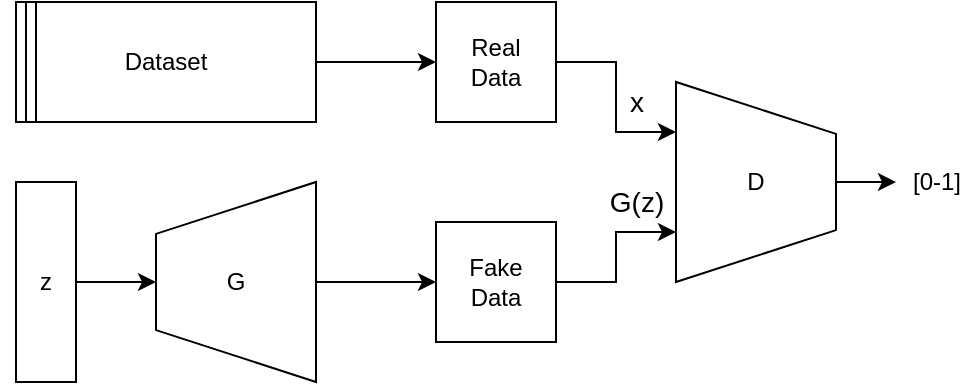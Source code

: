 <mxfile version="14.6.1" type="device"><diagram id="_rg-O4Fw_jjg4sGqoDM7" name="Page-1"><mxGraphModel dx="347" dy="157" grid="1" gridSize="10" guides="1" tooltips="1" connect="1" arrows="1" fold="1" page="1" pageScale="1" pageWidth="827" pageHeight="1169" math="0" shadow="0"><root><mxCell id="0"/><mxCell id="1" parent="0"/><mxCell id="rPNATcHzZGXIgZCxdBj7-12" style="edgeStyle=orthogonalEdgeStyle;rounded=0;orthogonalLoop=1;jettySize=auto;html=1;exitX=0.5;exitY=1;exitDx=0;exitDy=0;entryX=0;entryY=0.5;entryDx=0;entryDy=0;fontSize=12;" parent="1" source="rPNATcHzZGXIgZCxdBj7-1" target="rPNATcHzZGXIgZCxdBj7-11" edge="1"><mxGeometry relative="1" as="geometry"/></mxCell><mxCell id="rPNATcHzZGXIgZCxdBj7-1" value="G" style="shape=trapezoid;perimeter=trapezoidPerimeter;whiteSpace=wrap;html=1;fixedSize=1;rotation=0;size=25.93;labelPosition=center;verticalLabelPosition=middle;align=center;verticalAlign=middle;direction=north;" parent="1" vertex="1"><mxGeometry x="190" y="350" width="80" height="100" as="geometry"/></mxCell><mxCell id="rPNATcHzZGXIgZCxdBj7-20" value="[0-1]" style="edgeStyle=orthogonalEdgeStyle;rounded=0;orthogonalLoop=1;jettySize=auto;html=1;exitX=0.5;exitY=1;exitDx=0;exitDy=0;fontSize=12;" parent="1" source="rPNATcHzZGXIgZCxdBj7-4" edge="1"><mxGeometry x="1" y="20" relative="1" as="geometry"><mxPoint x="560" y="350" as="targetPoint"/><mxPoint x="20" y="20" as="offset"/></mxGeometry></mxCell><mxCell id="rPNATcHzZGXIgZCxdBj7-4" value="D" style="shape=trapezoid;perimeter=trapezoidPerimeter;whiteSpace=wrap;html=1;fixedSize=1;rotation=0;size=25.93;labelPosition=center;verticalLabelPosition=middle;align=center;verticalAlign=middle;direction=north;flipH=1;" parent="1" vertex="1"><mxGeometry x="450" y="300" width="80" height="100" as="geometry"/></mxCell><mxCell id="rPNATcHzZGXIgZCxdBj7-13" style="edgeStyle=orthogonalEdgeStyle;rounded=0;orthogonalLoop=1;jettySize=auto;html=1;exitX=1;exitY=0.5;exitDx=0;exitDy=0;entryX=0;entryY=0.5;entryDx=0;entryDy=0;fontSize=12;" parent="1" source="rPNATcHzZGXIgZCxdBj7-6" target="rPNATcHzZGXIgZCxdBj7-10" edge="1"><mxGeometry relative="1" as="geometry"/></mxCell><mxCell id="rPNATcHzZGXIgZCxdBj7-6" value="Dataset" style="rounded=0;whiteSpace=wrap;html=1;" parent="1" vertex="1"><mxGeometry x="120" y="260" width="150" height="60" as="geometry"/></mxCell><mxCell id="rPNATcHzZGXIgZCxdBj7-14" value="x" style="edgeStyle=orthogonalEdgeStyle;rounded=0;orthogonalLoop=1;jettySize=auto;html=1;exitX=1;exitY=0.5;exitDx=0;exitDy=0;entryX=0.75;entryY=0;entryDx=0;entryDy=0;fontSize=14;" parent="1" source="rPNATcHzZGXIgZCxdBj7-10" target="rPNATcHzZGXIgZCxdBj7-4" edge="1"><mxGeometry x="0.053" y="10" relative="1" as="geometry"><mxPoint as="offset"/></mxGeometry></mxCell><mxCell id="rPNATcHzZGXIgZCxdBj7-10" value="Real&lt;br style=&quot;font-size: 12px;&quot;&gt;Data" style="rounded=0;whiteSpace=wrap;html=1;labelBackgroundColor=none;fontSize=12;" parent="1" vertex="1"><mxGeometry x="330" y="260" width="60" height="60" as="geometry"/></mxCell><mxCell id="rPNATcHzZGXIgZCxdBj7-15" value="G(z)" style="edgeStyle=orthogonalEdgeStyle;rounded=0;orthogonalLoop=1;jettySize=auto;html=1;exitX=1;exitY=0.5;exitDx=0;exitDy=0;entryX=0.25;entryY=0;entryDx=0;entryDy=0;fontSize=14;" parent="1" source="rPNATcHzZGXIgZCxdBj7-11" target="rPNATcHzZGXIgZCxdBj7-4" edge="1"><mxGeometry x="0.53" y="15" relative="1" as="geometry"><mxPoint as="offset"/></mxGeometry></mxCell><mxCell id="rPNATcHzZGXIgZCxdBj7-11" value="Fake&lt;br&gt;Data" style="rounded=0;whiteSpace=wrap;html=1;labelBackgroundColor=none;fontSize=12;" parent="1" vertex="1"><mxGeometry x="330" y="370" width="60" height="60" as="geometry"/></mxCell><mxCell id="rPNATcHzZGXIgZCxdBj7-17" value="" style="endArrow=none;html=1;fontSize=12;" parent="1" edge="1"><mxGeometry width="50" height="50" relative="1" as="geometry"><mxPoint x="125" y="320" as="sourcePoint"/><mxPoint x="125" y="260" as="targetPoint"/></mxGeometry></mxCell><mxCell id="rPNATcHzZGXIgZCxdBj7-18" value="" style="endArrow=none;html=1;fontSize=12;" parent="1" edge="1"><mxGeometry width="50" height="50" relative="1" as="geometry"><mxPoint x="130" y="320" as="sourcePoint"/><mxPoint x="130" y="260" as="targetPoint"/></mxGeometry></mxCell><mxCell id="_dvi-NC46xSm3EB4AfoS-1" value="" style="endArrow=classic;html=1;" edge="1" parent="1"><mxGeometry width="50" height="50" relative="1" as="geometry"><mxPoint x="120" y="400" as="sourcePoint"/><mxPoint x="190" y="400" as="targetPoint"/></mxGeometry></mxCell><mxCell id="rPNATcHzZGXIgZCxdBj7-2" value="z" style="rounded=0;whiteSpace=wrap;html=1;" parent="1" vertex="1"><mxGeometry x="120" y="350" width="30" height="100" as="geometry"/></mxCell></root></mxGraphModel></diagram></mxfile>